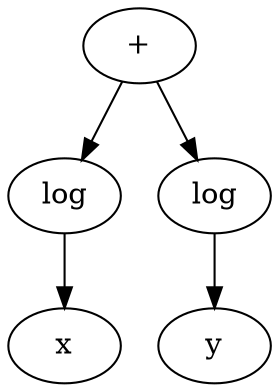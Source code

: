 strict digraph plusLog {
log1, log2 [label="log"];
plus [label="+"];
x [label="x"];
y [label="y"];
plus -> {log1, log2};
log1 -> x;
log2 -> y;
}